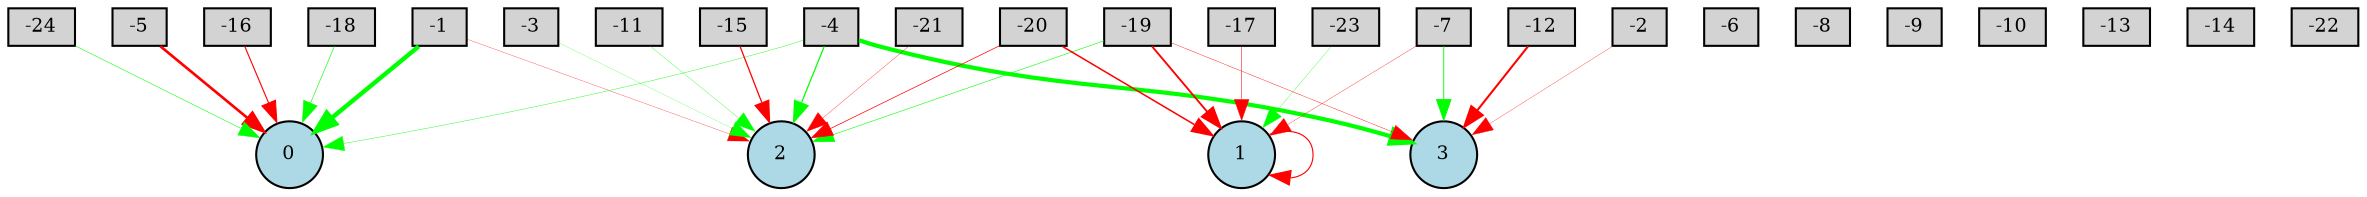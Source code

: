 digraph {
	node [fontsize=9 height=0.2 shape=circle width=0.2]
	-1 [fillcolor=lightgray shape=box style=filled]
	-2 [fillcolor=lightgray shape=box style=filled]
	-3 [fillcolor=lightgray shape=box style=filled]
	-4 [fillcolor=lightgray shape=box style=filled]
	-5 [fillcolor=lightgray shape=box style=filled]
	-6 [fillcolor=lightgray shape=box style=filled]
	-7 [fillcolor=lightgray shape=box style=filled]
	-8 [fillcolor=lightgray shape=box style=filled]
	-9 [fillcolor=lightgray shape=box style=filled]
	-10 [fillcolor=lightgray shape=box style=filled]
	-11 [fillcolor=lightgray shape=box style=filled]
	-12 [fillcolor=lightgray shape=box style=filled]
	-13 [fillcolor=lightgray shape=box style=filled]
	-14 [fillcolor=lightgray shape=box style=filled]
	-15 [fillcolor=lightgray shape=box style=filled]
	-16 [fillcolor=lightgray shape=box style=filled]
	-17 [fillcolor=lightgray shape=box style=filled]
	-18 [fillcolor=lightgray shape=box style=filled]
	-19 [fillcolor=lightgray shape=box style=filled]
	-20 [fillcolor=lightgray shape=box style=filled]
	-21 [fillcolor=lightgray shape=box style=filled]
	-22 [fillcolor=lightgray shape=box style=filled]
	-23 [fillcolor=lightgray shape=box style=filled]
	-24 [fillcolor=lightgray shape=box style=filled]
	0 [fillcolor=lightblue style=filled]
	1 [fillcolor=lightblue style=filled]
	2 [fillcolor=lightblue style=filled]
	3 [fillcolor=lightblue style=filled]
	-20 -> 2 [color=red penwidth=0.3367489593571079 style=solid]
	-19 -> 3 [color=red penwidth=0.1953754307833679 style=solid]
	-15 -> 2 [color=red penwidth=0.6095087164759407 style=solid]
	-4 -> 2 [color=green penwidth=0.5910335482788579 style=solid]
	-1 -> 0 [color=green penwidth=2.1189994951674334 style=solid]
	-19 -> 2 [color=green penwidth=0.2745710203571665 style=solid]
	-4 -> 3 [color=green penwidth=2.0093508584859614 style=solid]
	-16 -> 0 [color=red penwidth=0.5403502427597286 style=solid]
	-3 -> 2 [color=green penwidth=0.10767593694968362 style=solid]
	-7 -> 3 [color=green penwidth=0.4292383592636102 style=solid]
	1 -> 1 [color=red penwidth=0.5437525795736554 style=solid]
	-7 -> 1 [color=red penwidth=0.1617691954242061 style=solid]
	-5 -> 0 [color=red penwidth=1.2790004843679141 style=solid]
	-19 -> 1 [color=red penwidth=0.8924943883188876 style=solid]
	-1 -> 2 [color=red penwidth=0.13871880745401882 style=solid]
	-4 -> 0 [color=green penwidth=0.1926363120514714 style=solid]
	-20 -> 1 [color=red penwidth=0.7308853429727917 style=solid]
	-23 -> 1 [color=green penwidth=0.14549896902600645 style=solid]
	-12 -> 3 [color=red penwidth=0.982701296736541 style=solid]
	-2 -> 3 [color=red penwidth=0.1470767126766603 style=solid]
	-21 -> 2 [color=red penwidth=0.15890415851812167 style=solid]
	-24 -> 0 [color=green penwidth=0.2524515294970348 style=solid]
	-11 -> 2 [color=green penwidth=0.15316294376610978 style=solid]
	-17 -> 1 [color=red penwidth=0.25439753463652637 style=solid]
	-18 -> 0 [color=green penwidth=0.2933755111534891 style=solid]
}
